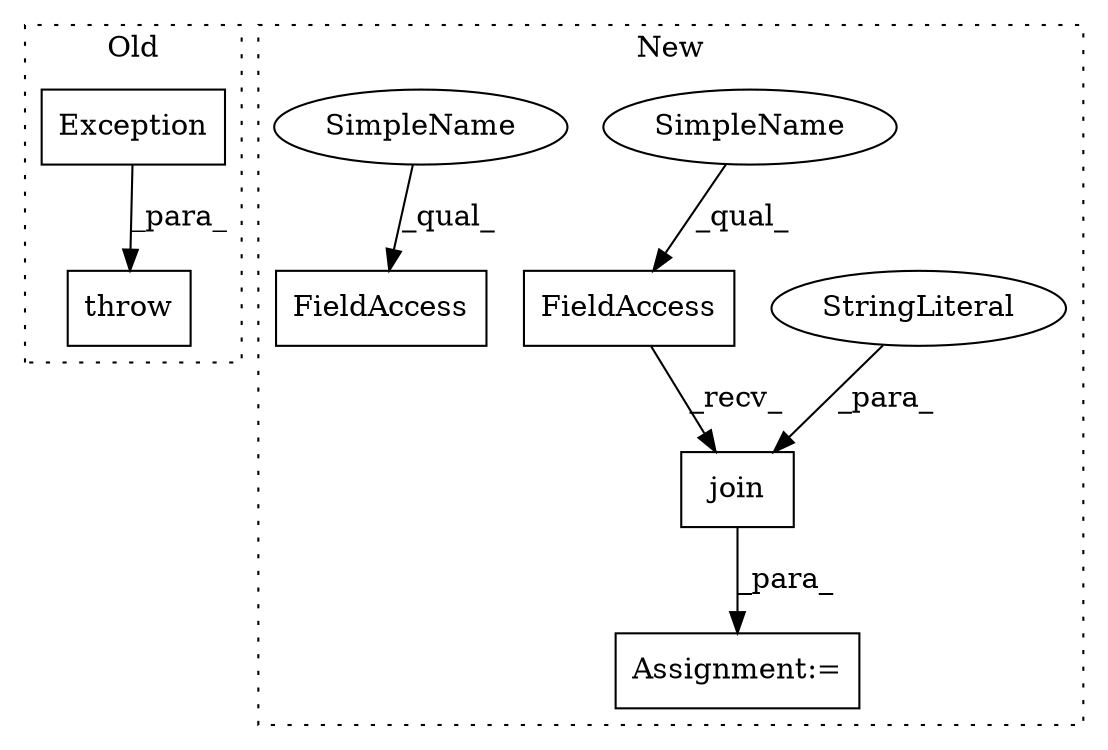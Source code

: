 digraph G {
subgraph cluster0 {
1 [label="Exception" a="32" s="2267" l="11" shape="box"];
3 [label="throw" a="53" s="2261" l="6" shape="box"];
label = "Old";
style="dotted";
}
subgraph cluster1 {
2 [label="join" a="32" s="2785,2805" l="5,1" shape="box"];
4 [label="FieldAccess" a="22" s="2777" l="7" shape="box"];
5 [label="Assignment:=" a="7" s="3328" l="1" shape="box"];
6 [label="StringLiteral" a="45" s="2798" l="7" shape="ellipse"];
7 [label="FieldAccess" a="22" s="2737" l="7" shape="box"];
8 [label="SimpleName" a="42" s="2777" l="2" shape="ellipse"];
9 [label="SimpleName" a="42" s="2737" l="2" shape="ellipse"];
label = "New";
style="dotted";
}
1 -> 3 [label="_para_"];
2 -> 5 [label="_para_"];
4 -> 2 [label="_recv_"];
6 -> 2 [label="_para_"];
8 -> 4 [label="_qual_"];
9 -> 7 [label="_qual_"];
}